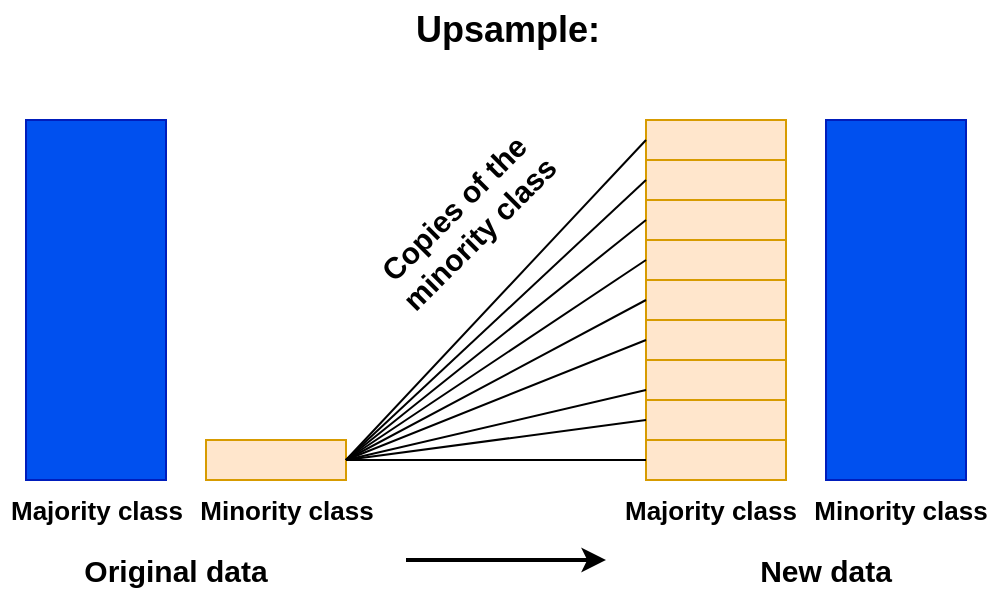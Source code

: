 <mxfile version="22.0.8" type="google">
  <diagram name="Trang-1" id="d2mzderQY7q__Y2j8yeC">
    <mxGraphModel grid="1" page="1" gridSize="10" guides="1" tooltips="1" connect="1" arrows="1" fold="1" pageScale="1" pageWidth="827" pageHeight="1169" math="0" shadow="0">
      <root>
        <mxCell id="0" />
        <mxCell id="1" parent="0" />
        <mxCell id="JPWKX9_ztqwPhxjWy2_--1" value="" style="rounded=0;whiteSpace=wrap;html=1;fillColor=#0050ef;strokeColor=#001DBC;fontColor=#ffffff;" vertex="1" parent="1">
          <mxGeometry x="150" y="220" width="70" height="180" as="geometry" />
        </mxCell>
        <mxCell id="JPWKX9_ztqwPhxjWy2_--2" value="" style="rounded=0;whiteSpace=wrap;html=1;fillColor=#ffe6cc;strokeColor=#d79b00;" vertex="1" parent="1">
          <mxGeometry x="240" y="380" width="70" height="20" as="geometry" />
        </mxCell>
        <mxCell id="JPWKX9_ztqwPhxjWy2_--8" value="" style="rounded=0;whiteSpace=wrap;html=1;fillColor=#0050ef;fontColor=#ffffff;strokeColor=#001DBC;" vertex="1" parent="1">
          <mxGeometry x="550" y="220" width="70" height="180" as="geometry" />
        </mxCell>
        <mxCell id="JPWKX9_ztqwPhxjWy2_--9" value="" style="rounded=0;whiteSpace=wrap;html=1;fillColor=#ffe6cc;strokeColor=#d79b00;" vertex="1" parent="1">
          <mxGeometry x="460" y="380" width="70" height="20" as="geometry" />
        </mxCell>
        <mxCell id="JPWKX9_ztqwPhxjWy2_--10" value="" style="rounded=0;whiteSpace=wrap;html=1;fillColor=#ffe6cc;strokeColor=#d79b00;" vertex="1" parent="1">
          <mxGeometry x="460" y="360" width="70" height="20" as="geometry" />
        </mxCell>
        <mxCell id="JPWKX9_ztqwPhxjWy2_--11" value="" style="rounded=0;whiteSpace=wrap;html=1;fillColor=#ffe6cc;strokeColor=#d79b00;" vertex="1" parent="1">
          <mxGeometry x="460" y="340" width="70" height="20" as="geometry" />
        </mxCell>
        <mxCell id="JPWKX9_ztqwPhxjWy2_--12" value="" style="rounded=0;whiteSpace=wrap;html=1;fillColor=#ffe6cc;strokeColor=#d79b00;" vertex="1" parent="1">
          <mxGeometry x="460" y="320" width="70" height="20" as="geometry" />
        </mxCell>
        <mxCell id="JPWKX9_ztqwPhxjWy2_--13" value="" style="rounded=0;whiteSpace=wrap;html=1;fillColor=#ffe6cc;strokeColor=#d79b00;" vertex="1" parent="1">
          <mxGeometry x="460" y="300" width="70" height="20" as="geometry" />
        </mxCell>
        <mxCell id="JPWKX9_ztqwPhxjWy2_--14" value="" style="rounded=0;whiteSpace=wrap;html=1;fillColor=#ffe6cc;strokeColor=#d79b00;" vertex="1" parent="1">
          <mxGeometry x="460" y="280" width="70" height="20" as="geometry" />
        </mxCell>
        <mxCell id="JPWKX9_ztqwPhxjWy2_--15" value="" style="rounded=0;whiteSpace=wrap;html=1;fillColor=#ffe6cc;strokeColor=#d79b00;" vertex="1" parent="1">
          <mxGeometry x="460" y="260" width="70" height="20" as="geometry" />
        </mxCell>
        <mxCell id="JPWKX9_ztqwPhxjWy2_--17" value="" style="rounded=0;whiteSpace=wrap;html=1;fillColor=#ffe6cc;strokeColor=#d79b00;" vertex="1" parent="1">
          <mxGeometry x="460" y="240" width="70" height="20" as="geometry" />
        </mxCell>
        <mxCell id="JPWKX9_ztqwPhxjWy2_--19" value="" style="rounded=0;whiteSpace=wrap;html=1;fillColor=#ffe6cc;strokeColor=#d79b00;" vertex="1" parent="1">
          <mxGeometry x="460" y="220" width="70" height="20" as="geometry" />
        </mxCell>
        <mxCell id="JPWKX9_ztqwPhxjWy2_--21" value="" style="endArrow=none;html=1;rounded=0;exitX=1;exitY=0.5;exitDx=0;exitDy=0;entryX=0;entryY=0.5;entryDx=0;entryDy=0;" edge="1" parent="1" source="JPWKX9_ztqwPhxjWy2_--2" target="JPWKX9_ztqwPhxjWy2_--9">
          <mxGeometry width="50" height="50" relative="1" as="geometry">
            <mxPoint x="390" y="360" as="sourcePoint" />
            <mxPoint x="440" y="310" as="targetPoint" />
          </mxGeometry>
        </mxCell>
        <mxCell id="JPWKX9_ztqwPhxjWy2_--22" value="" style="endArrow=none;html=1;rounded=0;exitX=1;exitY=0.5;exitDx=0;exitDy=0;entryX=0;entryY=0.5;entryDx=0;entryDy=0;" edge="1" parent="1" source="JPWKX9_ztqwPhxjWy2_--2" target="JPWKX9_ztqwPhxjWy2_--10">
          <mxGeometry width="50" height="50" relative="1" as="geometry">
            <mxPoint x="320" y="400" as="sourcePoint" />
            <mxPoint x="470" y="400" as="targetPoint" />
          </mxGeometry>
        </mxCell>
        <mxCell id="JPWKX9_ztqwPhxjWy2_--23" value="" style="endArrow=none;html=1;rounded=0;exitX=1;exitY=0.5;exitDx=0;exitDy=0;entryX=0;entryY=0.75;entryDx=0;entryDy=0;" edge="1" parent="1" source="JPWKX9_ztqwPhxjWy2_--2" target="JPWKX9_ztqwPhxjWy2_--11">
          <mxGeometry width="50" height="50" relative="1" as="geometry">
            <mxPoint x="320" y="400" as="sourcePoint" />
            <mxPoint x="470" y="380" as="targetPoint" />
          </mxGeometry>
        </mxCell>
        <mxCell id="JPWKX9_ztqwPhxjWy2_--24" value="" style="endArrow=none;html=1;rounded=0;exitX=1;exitY=0.5;exitDx=0;exitDy=0;entryX=0;entryY=0.5;entryDx=0;entryDy=0;" edge="1" parent="1" source="JPWKX9_ztqwPhxjWy2_--2" target="JPWKX9_ztqwPhxjWy2_--12">
          <mxGeometry width="50" height="50" relative="1" as="geometry">
            <mxPoint x="320" y="400" as="sourcePoint" />
            <mxPoint x="470" y="365" as="targetPoint" />
          </mxGeometry>
        </mxCell>
        <mxCell id="JPWKX9_ztqwPhxjWy2_--25" value="" style="endArrow=none;html=1;rounded=0;exitX=1;exitY=0.5;exitDx=0;exitDy=0;entryX=0;entryY=0.5;entryDx=0;entryDy=0;" edge="1" parent="1" source="JPWKX9_ztqwPhxjWy2_--2" target="JPWKX9_ztqwPhxjWy2_--13">
          <mxGeometry width="50" height="50" relative="1" as="geometry">
            <mxPoint x="320" y="400" as="sourcePoint" />
            <mxPoint x="470" y="340" as="targetPoint" />
          </mxGeometry>
        </mxCell>
        <mxCell id="JPWKX9_ztqwPhxjWy2_--26" value="" style="endArrow=none;html=1;rounded=0;exitX=1;exitY=0.5;exitDx=0;exitDy=0;entryX=0;entryY=0.5;entryDx=0;entryDy=0;" edge="1" parent="1" source="JPWKX9_ztqwPhxjWy2_--2" target="JPWKX9_ztqwPhxjWy2_--14">
          <mxGeometry width="50" height="50" relative="1" as="geometry">
            <mxPoint x="320" y="400" as="sourcePoint" />
            <mxPoint x="470" y="320" as="targetPoint" />
          </mxGeometry>
        </mxCell>
        <mxCell id="JPWKX9_ztqwPhxjWy2_--27" value="" style="endArrow=none;html=1;rounded=0;exitX=1;exitY=0.5;exitDx=0;exitDy=0;entryX=0;entryY=0.5;entryDx=0;entryDy=0;" edge="1" parent="1" source="JPWKX9_ztqwPhxjWy2_--2" target="JPWKX9_ztqwPhxjWy2_--15">
          <mxGeometry width="50" height="50" relative="1" as="geometry">
            <mxPoint x="320" y="400" as="sourcePoint" />
            <mxPoint x="470" y="300" as="targetPoint" />
          </mxGeometry>
        </mxCell>
        <mxCell id="JPWKX9_ztqwPhxjWy2_--28" value="" style="endArrow=none;html=1;rounded=0;exitX=1;exitY=0.5;exitDx=0;exitDy=0;entryX=0;entryY=0.5;entryDx=0;entryDy=0;" edge="1" parent="1" source="JPWKX9_ztqwPhxjWy2_--2" target="JPWKX9_ztqwPhxjWy2_--17">
          <mxGeometry width="50" height="50" relative="1" as="geometry">
            <mxPoint x="320" y="400" as="sourcePoint" />
            <mxPoint x="470" y="280" as="targetPoint" />
          </mxGeometry>
        </mxCell>
        <mxCell id="JPWKX9_ztqwPhxjWy2_--29" value="" style="endArrow=none;html=1;rounded=0;entryX=0;entryY=0.5;entryDx=0;entryDy=0;" edge="1" parent="1" target="JPWKX9_ztqwPhxjWy2_--19">
          <mxGeometry width="50" height="50" relative="1" as="geometry">
            <mxPoint x="310" y="390" as="sourcePoint" />
            <mxPoint x="480" y="290" as="targetPoint" />
          </mxGeometry>
        </mxCell>
        <mxCell id="JPWKX9_ztqwPhxjWy2_--31" value="Upsample:" style="text;html=1;strokeColor=none;fillColor=none;align=center;verticalAlign=middle;whiteSpace=wrap;rounded=0;fontStyle=1;fontSize=18;" vertex="1" parent="1">
          <mxGeometry x="327.5" y="160" width="126" height="30" as="geometry" />
        </mxCell>
        <mxCell id="JPWKX9_ztqwPhxjWy2_--33" value="Original data" style="text;html=1;strokeColor=none;fillColor=none;align=center;verticalAlign=middle;whiteSpace=wrap;rounded=0;fontStyle=1;horizontal=1;fontSize=15;" vertex="1" parent="1">
          <mxGeometry x="170" y="430" width="110" height="30" as="geometry" />
        </mxCell>
        <mxCell id="JPWKX9_ztqwPhxjWy2_--34" value="New data" style="text;html=1;strokeColor=none;fillColor=none;align=center;verticalAlign=middle;whiteSpace=wrap;rounded=0;fontStyle=1;horizontal=1;fontSize=15;" vertex="1" parent="1">
          <mxGeometry x="510" y="430" width="80" height="30" as="geometry" />
        </mxCell>
        <mxCell id="b7XSazpVwSv4lghGPlnA-1" value="Majority class" style="text;html=1;strokeColor=none;fillColor=none;align=center;verticalAlign=middle;whiteSpace=wrap;rounded=0;fontStyle=1;fontSize=13;" vertex="1" parent="1">
          <mxGeometry x="137.5" y="400" width="95" height="30" as="geometry" />
        </mxCell>
        <mxCell id="b7XSazpVwSv4lghGPlnA-2" value="Minority class" style="text;html=1;strokeColor=none;fillColor=none;align=center;verticalAlign=middle;whiteSpace=wrap;rounded=0;fontStyle=1;fontSize=13;" vertex="1" parent="1">
          <mxGeometry x="232.5" y="400" width="95" height="30" as="geometry" />
        </mxCell>
        <mxCell id="b7XSazpVwSv4lghGPlnA-3" value="Minority class" style="text;html=1;strokeColor=none;fillColor=none;align=center;verticalAlign=middle;whiteSpace=wrap;rounded=0;fontStyle=1;fontSize=13;" vertex="1" parent="1">
          <mxGeometry x="540" y="400" width="95" height="30" as="geometry" />
        </mxCell>
        <mxCell id="b7XSazpVwSv4lghGPlnA-4" value="Majority class" style="text;html=1;strokeColor=none;fillColor=none;align=center;verticalAlign=middle;whiteSpace=wrap;rounded=0;fontStyle=1;fontSize=13;" vertex="1" parent="1">
          <mxGeometry x="445" y="400" width="95" height="30" as="geometry" />
        </mxCell>
        <mxCell id="BDh9TUYGBeHMrdy6TbU8-2" value="Copies of the minority class" style="text;html=1;strokeColor=none;fillColor=none;align=center;verticalAlign=middle;whiteSpace=wrap;rounded=0;fontStyle=1;fontSize=15;rotation=-45;" vertex="1" parent="1">
          <mxGeometry x="300" y="255" width="140" height="30" as="geometry" />
        </mxCell>
        <mxCell id="BDh9TUYGBeHMrdy6TbU8-3" value="" style="endArrow=classic;html=1;rounded=0;fontSize=11;strokeWidth=2;" edge="1" parent="1">
          <mxGeometry width="50" height="50" relative="1" as="geometry">
            <mxPoint x="340" y="440" as="sourcePoint" />
            <mxPoint x="440" y="440" as="targetPoint" />
          </mxGeometry>
        </mxCell>
      </root>
    </mxGraphModel>
  </diagram>
</mxfile>
